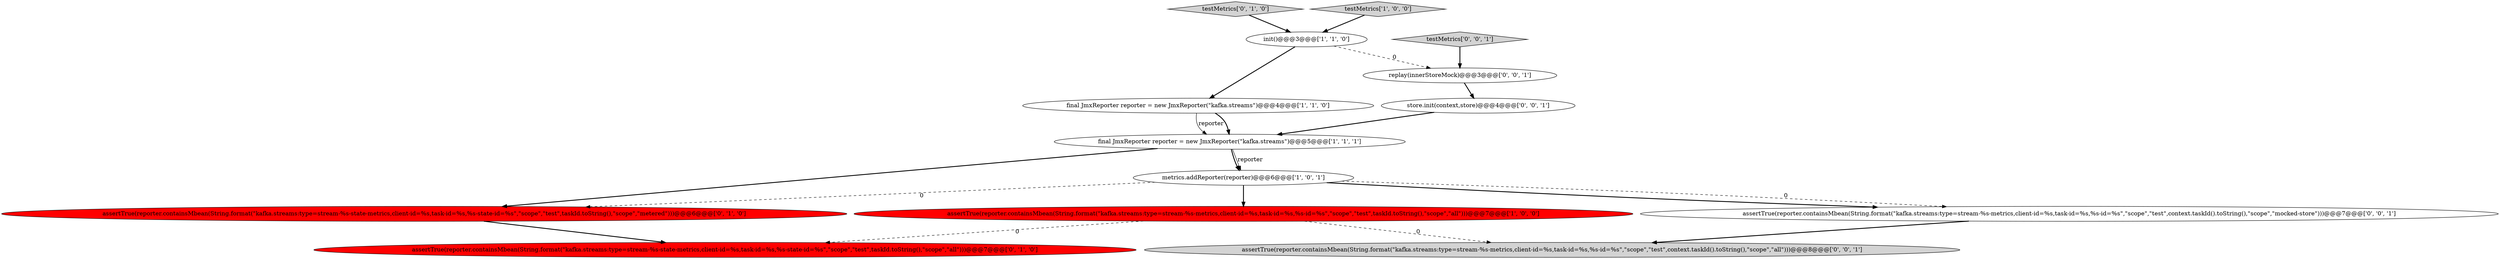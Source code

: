 digraph {
7 [style = filled, label = "assertTrue(reporter.containsMbean(String.format(\"kafka.streams:type=stream-%s-state-metrics,client-id=%s,task-id=%s,%s-state-id=%s\",\"scope\",\"test\",taskId.toString(),\"scope\",\"metered\")))@@@6@@@['0', '1', '0']", fillcolor = red, shape = ellipse image = "AAA1AAABBB2BBB"];
12 [style = filled, label = "replay(innerStoreMock)@@@3@@@['0', '0', '1']", fillcolor = white, shape = ellipse image = "AAA0AAABBB3BBB"];
8 [style = filled, label = "testMetrics['0', '1', '0']", fillcolor = lightgray, shape = diamond image = "AAA0AAABBB2BBB"];
3 [style = filled, label = "final JmxReporter reporter = new JmxReporter(\"kafka.streams\")@@@5@@@['1', '1', '1']", fillcolor = white, shape = ellipse image = "AAA0AAABBB1BBB"];
5 [style = filled, label = "init()@@@3@@@['1', '1', '0']", fillcolor = white, shape = ellipse image = "AAA0AAABBB1BBB"];
1 [style = filled, label = "metrics.addReporter(reporter)@@@6@@@['1', '0', '1']", fillcolor = white, shape = ellipse image = "AAA0AAABBB1BBB"];
0 [style = filled, label = "testMetrics['1', '0', '0']", fillcolor = lightgray, shape = diamond image = "AAA0AAABBB1BBB"];
9 [style = filled, label = "testMetrics['0', '0', '1']", fillcolor = lightgray, shape = diamond image = "AAA0AAABBB3BBB"];
4 [style = filled, label = "assertTrue(reporter.containsMbean(String.format(\"kafka.streams:type=stream-%s-metrics,client-id=%s,task-id=%s,%s-id=%s\",\"scope\",\"test\",taskId.toString(),\"scope\",\"all\")))@@@7@@@['1', '0', '0']", fillcolor = red, shape = ellipse image = "AAA1AAABBB1BBB"];
11 [style = filled, label = "assertTrue(reporter.containsMbean(String.format(\"kafka.streams:type=stream-%s-metrics,client-id=%s,task-id=%s,%s-id=%s\",\"scope\",\"test\",context.taskId().toString(),\"scope\",\"mocked-store\")))@@@7@@@['0', '0', '1']", fillcolor = white, shape = ellipse image = "AAA0AAABBB3BBB"];
13 [style = filled, label = "store.init(context,store)@@@4@@@['0', '0', '1']", fillcolor = white, shape = ellipse image = "AAA0AAABBB3BBB"];
2 [style = filled, label = "final JmxReporter reporter = new JmxReporter(\"kafka.streams\")@@@4@@@['1', '1', '0']", fillcolor = white, shape = ellipse image = "AAA0AAABBB1BBB"];
10 [style = filled, label = "assertTrue(reporter.containsMbean(String.format(\"kafka.streams:type=stream-%s-metrics,client-id=%s,task-id=%s,%s-id=%s\",\"scope\",\"test\",context.taskId().toString(),\"scope\",\"all\")))@@@8@@@['0', '0', '1']", fillcolor = lightgray, shape = ellipse image = "AAA0AAABBB3BBB"];
6 [style = filled, label = "assertTrue(reporter.containsMbean(String.format(\"kafka.streams:type=stream-%s-state-metrics,client-id=%s,task-id=%s,%s-state-id=%s\",\"scope\",\"test\",taskId.toString(),\"scope\",\"all\")))@@@7@@@['0', '1', '0']", fillcolor = red, shape = ellipse image = "AAA1AAABBB2BBB"];
12->13 [style = bold, label=""];
2->3 [style = solid, label="reporter"];
1->4 [style = bold, label=""];
5->2 [style = bold, label=""];
5->12 [style = dashed, label="0"];
7->6 [style = bold, label=""];
9->12 [style = bold, label=""];
3->1 [style = solid, label="reporter"];
1->7 [style = dashed, label="0"];
8->5 [style = bold, label=""];
3->1 [style = bold, label=""];
3->7 [style = bold, label=""];
13->3 [style = bold, label=""];
4->6 [style = dashed, label="0"];
11->10 [style = bold, label=""];
1->11 [style = dashed, label="0"];
4->10 [style = dashed, label="0"];
2->3 [style = bold, label=""];
1->11 [style = bold, label=""];
0->5 [style = bold, label=""];
}
